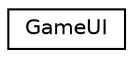 digraph "Graphical Class Hierarchy"
{
  edge [fontname="Helvetica",fontsize="10",labelfontname="Helvetica",labelfontsize="10"];
  node [fontname="Helvetica",fontsize="10",shape=record];
  rankdir="LR";
  Node0 [label="GameUI",height=0.2,width=0.4,color="black", fillcolor="white", style="filled",URL="$classGameUI.html"];
}
